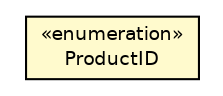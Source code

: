 #!/usr/local/bin/dot
#
# Class diagram 
# Generated by UMLGraph version R5_7_2-3-gee82a7 (http://www.umlgraph.org/)
#

digraph G {
	edge [fontname="Helvetica",fontsize=10,labelfontname="Helvetica",labelfontsize=10];
	node [fontname="Helvetica",fontsize=10,shape=plaintext];
	nodesep=0.25;
	ranksep=0.5;
	// com.st.st25sdk.TagHelper.ProductID
	c34195 [label=<<table title="com.st.st25sdk.TagHelper.ProductID" border="0" cellborder="1" cellspacing="0" cellpadding="2" port="p" bgcolor="lemonChiffon" href="./TagHelper.ProductID.html">
		<tr><td><table border="0" cellspacing="0" cellpadding="1">
<tr><td align="center" balign="center"> &#171;enumeration&#187; </td></tr>
<tr><td align="center" balign="center"> ProductID </td></tr>
		</table></td></tr>
		</table>>, URL="./TagHelper.ProductID.html", fontname="Helvetica", fontcolor="black", fontsize=9.0];
}

